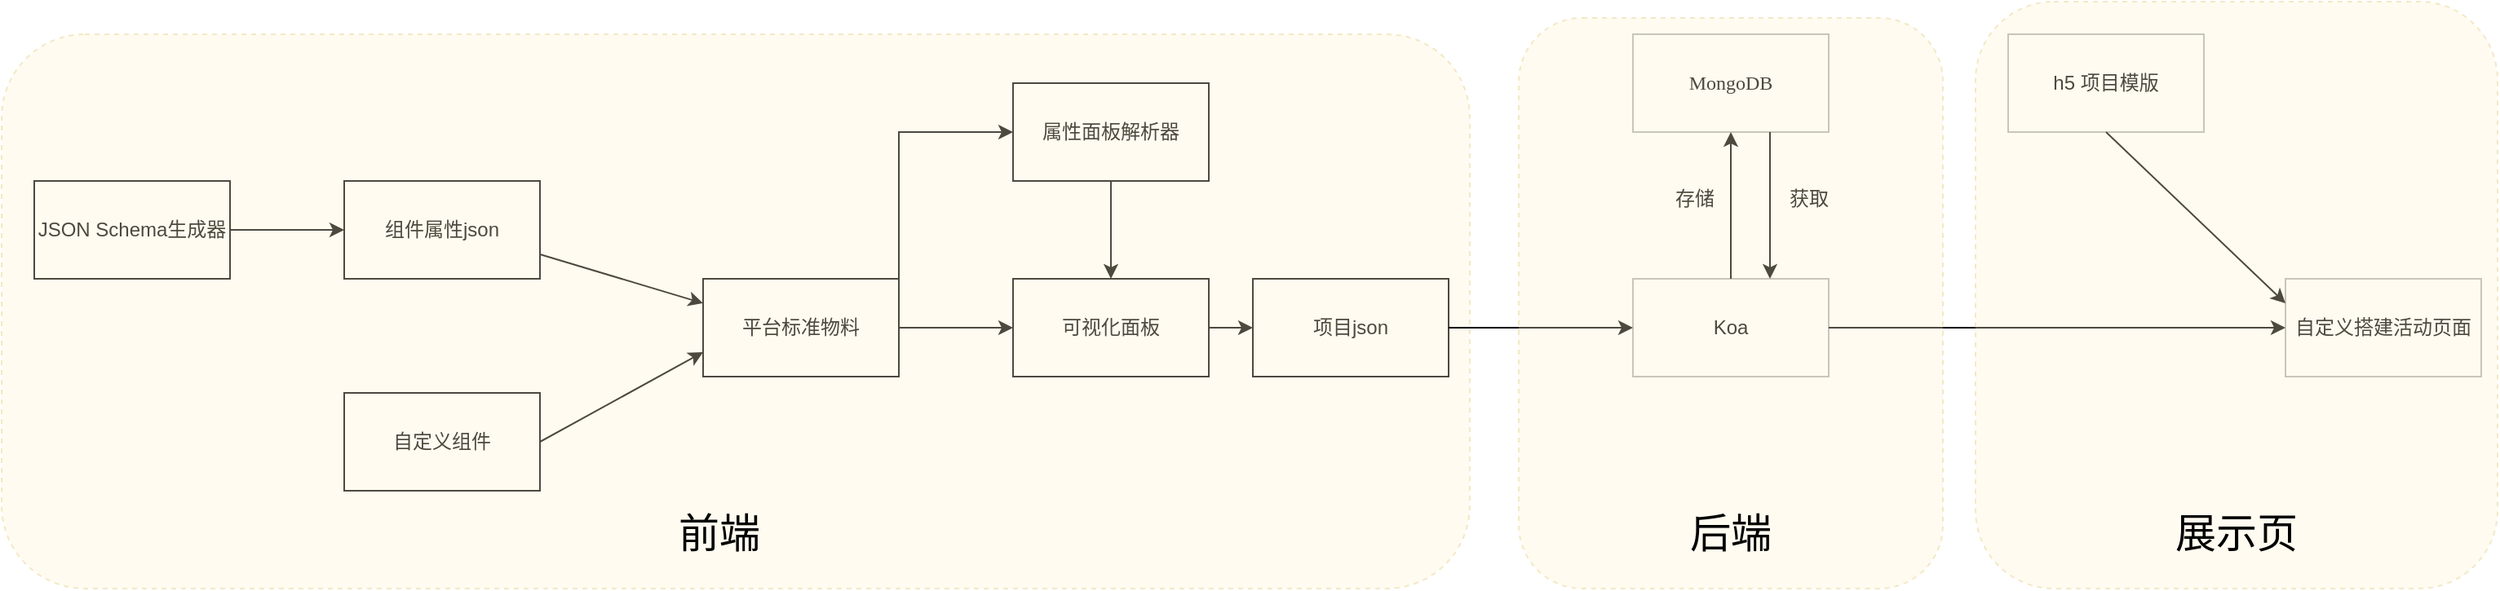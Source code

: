 <mxfile version="20.5.1" type="github">
  <diagram id="6ZMjWEixyOKzrBm7bfrV" name="第 1 页">
    <mxGraphModel dx="2066" dy="1154" grid="1" gridSize="10" guides="1" tooltips="1" connect="1" arrows="1" fold="1" page="1" pageScale="1" pageWidth="827" pageHeight="1169" math="0" shadow="0">
      <root>
        <mxCell id="0" />
        <mxCell id="1" parent="0" />
        <mxCell id="9ieAf2uuQkh_xNTc6LYL-3" value="" style="edgeStyle=orthogonalEdgeStyle;rounded=0;orthogonalLoop=1;jettySize=auto;html=1;" edge="1" parent="1" source="9ieAf2uuQkh_xNTc6LYL-1" target="9ieAf2uuQkh_xNTc6LYL-2">
          <mxGeometry relative="1" as="geometry" />
        </mxCell>
        <mxCell id="9ieAf2uuQkh_xNTc6LYL-1" value="JSON Schema生成器" style="rounded=0;whiteSpace=wrap;html=1;" vertex="1" parent="1">
          <mxGeometry x="80" y="200" width="120" height="60" as="geometry" />
        </mxCell>
        <mxCell id="9ieAf2uuQkh_xNTc6LYL-2" value="组件属性json" style="whiteSpace=wrap;html=1;rounded=0;" vertex="1" parent="1">
          <mxGeometry x="270" y="200" width="120" height="60" as="geometry" />
        </mxCell>
        <mxCell id="9ieAf2uuQkh_xNTc6LYL-4" value="自定义组件" style="rounded=0;whiteSpace=wrap;html=1;" vertex="1" parent="1">
          <mxGeometry x="270" y="330" width="120" height="60" as="geometry" />
        </mxCell>
        <mxCell id="9ieAf2uuQkh_xNTc6LYL-9" value="" style="edgeStyle=orthogonalEdgeStyle;rounded=0;orthogonalLoop=1;jettySize=auto;html=1;" edge="1" parent="1" source="9ieAf2uuQkh_xNTc6LYL-5" target="9ieAf2uuQkh_xNTc6LYL-8">
          <mxGeometry relative="1" as="geometry" />
        </mxCell>
        <mxCell id="9ieAf2uuQkh_xNTc6LYL-11" value="" style="edgeStyle=orthogonalEdgeStyle;rounded=0;orthogonalLoop=1;jettySize=auto;html=1;" edge="1" parent="1" source="9ieAf2uuQkh_xNTc6LYL-5" target="9ieAf2uuQkh_xNTc6LYL-10">
          <mxGeometry relative="1" as="geometry">
            <Array as="points">
              <mxPoint x="610" y="170" />
            </Array>
          </mxGeometry>
        </mxCell>
        <mxCell id="9ieAf2uuQkh_xNTc6LYL-5" value="平台标准物料" style="rounded=0;whiteSpace=wrap;html=1;" vertex="1" parent="1">
          <mxGeometry x="490" y="260" width="120" height="60" as="geometry" />
        </mxCell>
        <mxCell id="9ieAf2uuQkh_xNTc6LYL-6" value="" style="endArrow=classic;html=1;rounded=0;exitX=1;exitY=0.5;exitDx=0;exitDy=0;entryX=0;entryY=0.75;entryDx=0;entryDy=0;" edge="1" parent="1" source="9ieAf2uuQkh_xNTc6LYL-4" target="9ieAf2uuQkh_xNTc6LYL-5">
          <mxGeometry width="50" height="50" relative="1" as="geometry">
            <mxPoint x="390" y="610" as="sourcePoint" />
            <mxPoint x="310" y="390" as="targetPoint" />
          </mxGeometry>
        </mxCell>
        <mxCell id="9ieAf2uuQkh_xNTc6LYL-7" value="" style="endArrow=classic;html=1;rounded=0;exitX=1;exitY=0.75;exitDx=0;exitDy=0;entryX=0;entryY=0.25;entryDx=0;entryDy=0;" edge="1" parent="1" source="9ieAf2uuQkh_xNTc6LYL-2" target="9ieAf2uuQkh_xNTc6LYL-5">
          <mxGeometry width="50" height="50" relative="1" as="geometry">
            <mxPoint x="270" y="330" as="sourcePoint" />
            <mxPoint x="320" y="400" as="targetPoint" />
          </mxGeometry>
        </mxCell>
        <mxCell id="9ieAf2uuQkh_xNTc6LYL-14" value="" style="edgeStyle=orthogonalEdgeStyle;rounded=0;orthogonalLoop=1;jettySize=auto;html=1;" edge="1" parent="1" source="9ieAf2uuQkh_xNTc6LYL-8" target="9ieAf2uuQkh_xNTc6LYL-13">
          <mxGeometry relative="1" as="geometry" />
        </mxCell>
        <mxCell id="9ieAf2uuQkh_xNTc6LYL-8" value="可视化面板" style="rounded=0;whiteSpace=wrap;html=1;" vertex="1" parent="1">
          <mxGeometry x="680" y="260" width="120" height="60" as="geometry" />
        </mxCell>
        <mxCell id="9ieAf2uuQkh_xNTc6LYL-10" value="属性面板解析器" style="whiteSpace=wrap;html=1;rounded=0;" vertex="1" parent="1">
          <mxGeometry x="680" y="140" width="120" height="60" as="geometry" />
        </mxCell>
        <mxCell id="9ieAf2uuQkh_xNTc6LYL-12" value="" style="endArrow=classic;html=1;rounded=0;exitX=0.5;exitY=1;exitDx=0;exitDy=0;" edge="1" parent="1" source="9ieAf2uuQkh_xNTc6LYL-10">
          <mxGeometry width="50" height="50" relative="1" as="geometry">
            <mxPoint x="390" y="610" as="sourcePoint" />
            <mxPoint x="740" y="260" as="targetPoint" />
          </mxGeometry>
        </mxCell>
        <mxCell id="9ieAf2uuQkh_xNTc6LYL-13" value="项目json" style="whiteSpace=wrap;html=1;rounded=0;" vertex="1" parent="1">
          <mxGeometry x="827" y="260" width="120" height="60" as="geometry" />
        </mxCell>
        <mxCell id="9ieAf2uuQkh_xNTc6LYL-19" value="" style="rounded=1;whiteSpace=wrap;html=1;opacity=30;dashed=1;fillColor=#fff2cc;strokeColor=#d6b656;backgroundOutline=0;fillStyle=auto;gradientColor=none;" vertex="1" parent="1">
          <mxGeometry x="60" y="110" width="900" height="340" as="geometry" />
        </mxCell>
        <mxCell id="9ieAf2uuQkh_xNTc6LYL-20" value="前端" style="text;html=1;strokeColor=none;fillColor=none;align=center;verticalAlign=middle;whiteSpace=wrap;rounded=0;dashed=1;opacity=30;fontSize=25;fontColor=#000000;" vertex="1" parent="1">
          <mxGeometry x="470" y="400" width="60" height="30" as="geometry" />
        </mxCell>
        <mxCell id="9ieAf2uuQkh_xNTc6LYL-23" value="" style="endArrow=classic;html=1;rounded=0;fontSize=25;fontColor=#000000;exitX=1;exitY=0.5;exitDx=0;exitDy=0;" edge="1" parent="1" source="9ieAf2uuQkh_xNTc6LYL-13">
          <mxGeometry width="50" height="50" relative="1" as="geometry">
            <mxPoint x="390" y="590" as="sourcePoint" />
            <mxPoint x="1060" y="290" as="targetPoint" />
          </mxGeometry>
        </mxCell>
        <mxCell id="9ieAf2uuQkh_xNTc6LYL-27" value="" style="edgeStyle=orthogonalEdgeStyle;rounded=0;orthogonalLoop=1;jettySize=auto;html=1;fontSize=12;fontColor=#000000;" edge="1" parent="1" source="9ieAf2uuQkh_xNTc6LYL-25" target="9ieAf2uuQkh_xNTc6LYL-26">
          <mxGeometry relative="1" as="geometry" />
        </mxCell>
        <mxCell id="9ieAf2uuQkh_xNTc6LYL-25" value="Koa" style="rounded=0;whiteSpace=wrap;html=1;fillStyle=auto;fontSize=12;fontColor=#000000;gradientColor=none;opacity=30;" vertex="1" parent="1">
          <mxGeometry x="1060" y="260" width="120" height="60" as="geometry" />
        </mxCell>
        <mxCell id="9ieAf2uuQkh_xNTc6LYL-29" value="" style="edgeStyle=orthogonalEdgeStyle;rounded=0;orthogonalLoop=1;jettySize=auto;html=1;fontSize=12;fontColor=#000000;exitX=1;exitY=0.5;exitDx=0;exitDy=0;" edge="1" parent="1" source="9ieAf2uuQkh_xNTc6LYL-25" target="9ieAf2uuQkh_xNTc6LYL-28">
          <mxGeometry relative="1" as="geometry" />
        </mxCell>
        <mxCell id="9ieAf2uuQkh_xNTc6LYL-26" value="&lt;p style=&quot;margin: 0pt 0pt 0.0pt; text-align: justify; font-family: &amp;quot;Times New Roman&amp;quot;;&quot; class=&quot;MsoNormal&quot;&gt;&lt;span style=&quot;font-family: 宋体;&quot;&gt;&lt;font style=&quot;font-size: 12px;&quot;&gt;MongoDB&lt;/font&gt;&lt;/span&gt;&lt;/p&gt;" style="whiteSpace=wrap;html=1;fontColor=#000000;rounded=0;fillStyle=auto;gradientColor=none;opacity=30;" vertex="1" parent="1">
          <mxGeometry x="1060" y="110" width="120" height="60" as="geometry" />
        </mxCell>
        <mxCell id="9ieAf2uuQkh_xNTc6LYL-28" value="自定义搭建活动页面" style="whiteSpace=wrap;html=1;fontColor=#000000;rounded=0;fillStyle=auto;gradientColor=none;opacity=30;" vertex="1" parent="1">
          <mxGeometry x="1460" y="260" width="120" height="60" as="geometry" />
        </mxCell>
        <mxCell id="9ieAf2uuQkh_xNTc6LYL-30" value="" style="endArrow=classic;html=1;rounded=0;fontSize=12;fontColor=#000000;entryX=0.7;entryY=0;entryDx=0;entryDy=0;entryPerimeter=0;" edge="1" parent="1" target="9ieAf2uuQkh_xNTc6LYL-25">
          <mxGeometry width="50" height="50" relative="1" as="geometry">
            <mxPoint x="1144" y="170" as="sourcePoint" />
            <mxPoint x="810" y="540" as="targetPoint" />
          </mxGeometry>
        </mxCell>
        <mxCell id="9ieAf2uuQkh_xNTc6LYL-31" value="存储" style="text;strokeColor=none;fillColor=none;align=left;verticalAlign=middle;spacingLeft=4;spacingRight=4;overflow=hidden;points=[[0,0.5],[1,0.5]];portConstraint=eastwest;rotatable=0;fillStyle=auto;fontSize=12;fontColor=#000000;opacity=30;" vertex="1" parent="1">
          <mxGeometry x="1080" y="200" width="40" height="20" as="geometry" />
        </mxCell>
        <mxCell id="9ieAf2uuQkh_xNTc6LYL-32" value="获取" style="text;strokeColor=none;fillColor=none;align=left;verticalAlign=middle;spacingLeft=4;spacingRight=4;overflow=hidden;points=[[0,0.5],[1,0.5]];portConstraint=eastwest;rotatable=0;fillStyle=auto;fontSize=12;fontColor=#000000;opacity=30;" vertex="1" parent="1">
          <mxGeometry x="1150" y="200" width="40" height="20" as="geometry" />
        </mxCell>
        <mxCell id="9ieAf2uuQkh_xNTc6LYL-33" value="h5 项目模版" style="rounded=0;whiteSpace=wrap;html=1;fillStyle=auto;fontSize=12;fontColor=#000000;gradientColor=none;opacity=30;" vertex="1" parent="1">
          <mxGeometry x="1290" y="110" width="120" height="60" as="geometry" />
        </mxCell>
        <mxCell id="9ieAf2uuQkh_xNTc6LYL-34" value="" style="endArrow=classic;html=1;rounded=0;fontSize=12;fontColor=#000000;exitX=0.5;exitY=1;exitDx=0;exitDy=0;entryX=0;entryY=0.25;entryDx=0;entryDy=0;" edge="1" parent="1" source="9ieAf2uuQkh_xNTc6LYL-33" target="9ieAf2uuQkh_xNTc6LYL-28">
          <mxGeometry width="50" height="50" relative="1" as="geometry">
            <mxPoint x="760" y="590" as="sourcePoint" />
            <mxPoint x="810" y="540" as="targetPoint" />
          </mxGeometry>
        </mxCell>
        <mxCell id="9ieAf2uuQkh_xNTc6LYL-35" value="" style="rounded=1;whiteSpace=wrap;html=1;opacity=30;dashed=1;fillColor=#fff2cc;strokeColor=#d6b656;backgroundOutline=0;fillStyle=auto;gradientColor=none;" vertex="1" parent="1">
          <mxGeometry x="990" y="100" width="260" height="350" as="geometry" />
        </mxCell>
        <mxCell id="9ieAf2uuQkh_xNTc6LYL-36" value="" style="rounded=1;whiteSpace=wrap;html=1;opacity=30;dashed=1;fillColor=#fff2cc;strokeColor=#d6b656;backgroundOutline=0;fillStyle=auto;gradientColor=none;" vertex="1" parent="1">
          <mxGeometry x="1270" y="90" width="320" height="360" as="geometry" />
        </mxCell>
        <mxCell id="9ieAf2uuQkh_xNTc6LYL-37" value="后端" style="text;html=1;strokeColor=none;fillColor=none;align=center;verticalAlign=middle;whiteSpace=wrap;rounded=0;dashed=1;opacity=30;fontSize=25;fontColor=#000000;" vertex="1" parent="1">
          <mxGeometry x="1090" y="400" width="60" height="30" as="geometry" />
        </mxCell>
        <mxCell id="9ieAf2uuQkh_xNTc6LYL-38" value="展示页" style="text;html=1;strokeColor=none;fillColor=none;align=center;verticalAlign=middle;whiteSpace=wrap;rounded=0;dashed=1;opacity=30;fontSize=25;fontColor=#000000;" vertex="1" parent="1">
          <mxGeometry x="1390" y="400" width="80" height="30" as="geometry" />
        </mxCell>
      </root>
    </mxGraphModel>
  </diagram>
</mxfile>
